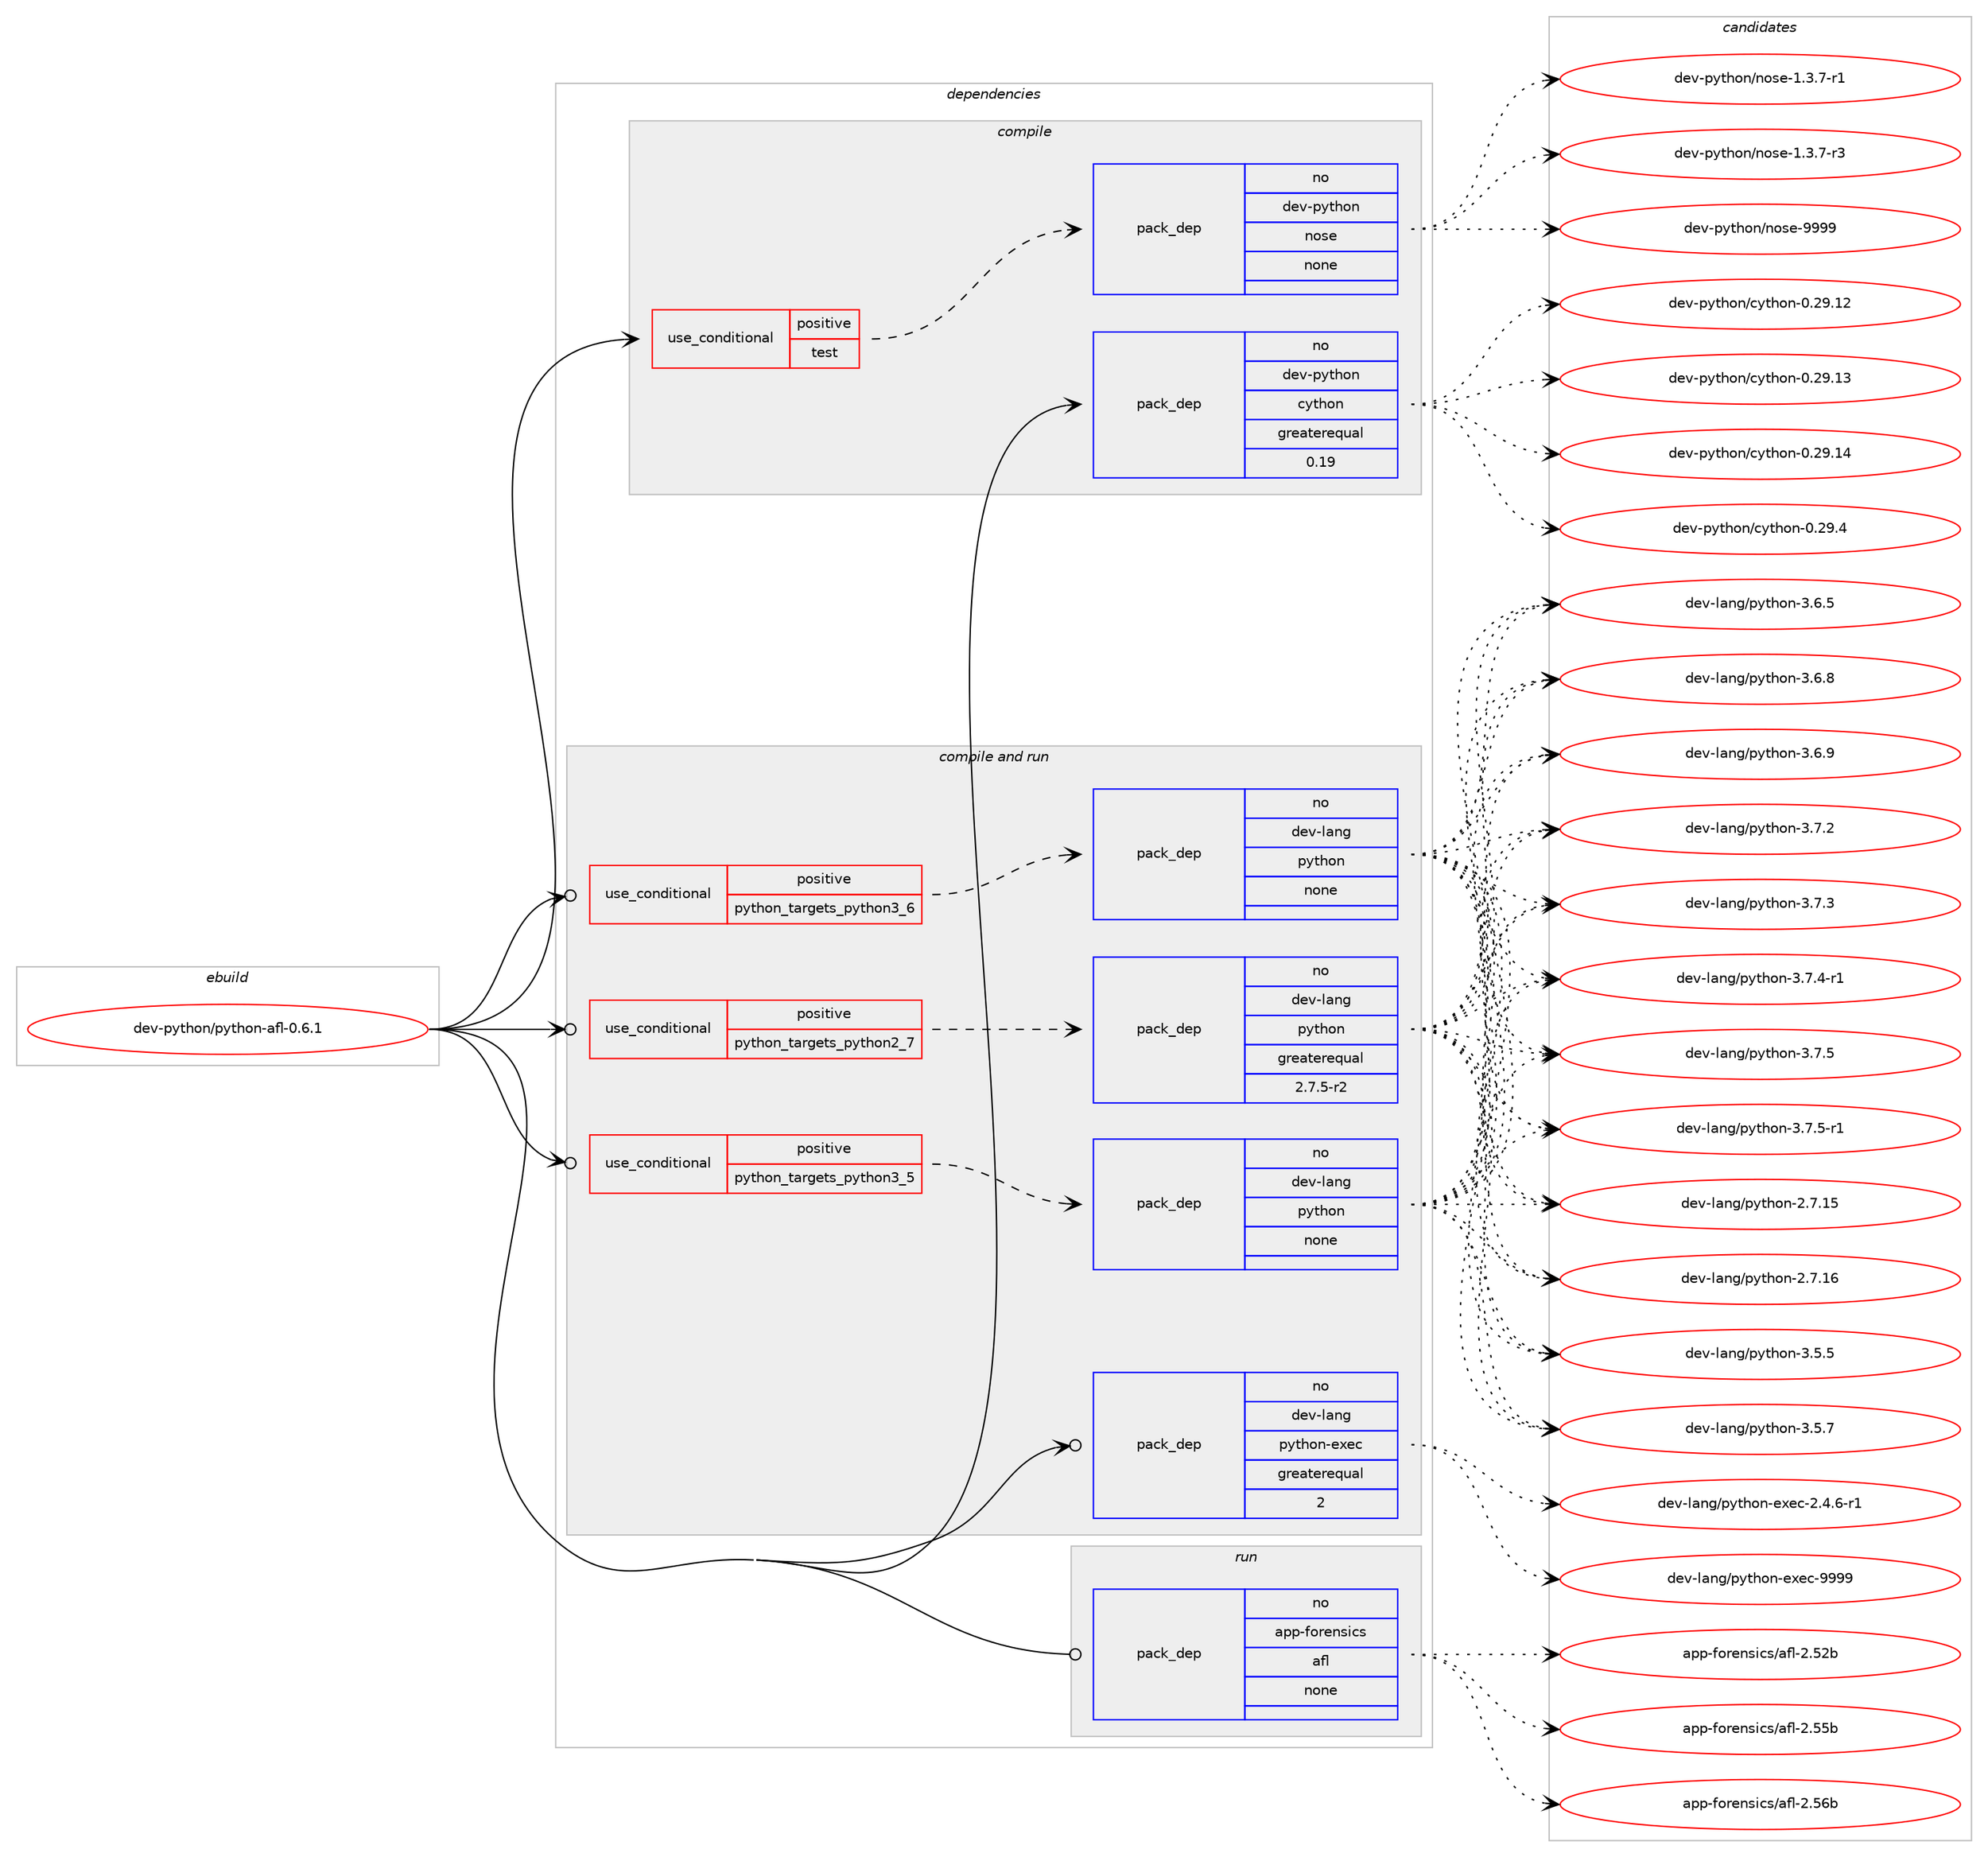 digraph prolog {

# *************
# Graph options
# *************

newrank=true;
concentrate=true;
compound=true;
graph [rankdir=LR,fontname=Helvetica,fontsize=10,ranksep=1.5];#, ranksep=2.5, nodesep=0.2];
edge  [arrowhead=vee];
node  [fontname=Helvetica,fontsize=10];

# **********
# The ebuild
# **********

subgraph cluster_leftcol {
color=gray;
rank=same;
label=<<i>ebuild</i>>;
id [label="dev-python/python-afl-0.6.1", color=red, width=4, href="../dev-python/python-afl-0.6.1.svg"];
}

# ****************
# The dependencies
# ****************

subgraph cluster_midcol {
color=gray;
label=<<i>dependencies</i>>;
subgraph cluster_compile {
fillcolor="#eeeeee";
style=filled;
label=<<i>compile</i>>;
subgraph cond147262 {
dependency630078 [label=<<TABLE BORDER="0" CELLBORDER="1" CELLSPACING="0" CELLPADDING="4"><TR><TD ROWSPAN="3" CELLPADDING="10">use_conditional</TD></TR><TR><TD>positive</TD></TR><TR><TD>test</TD></TR></TABLE>>, shape=none, color=red];
subgraph pack470949 {
dependency630079 [label=<<TABLE BORDER="0" CELLBORDER="1" CELLSPACING="0" CELLPADDING="4" WIDTH="220"><TR><TD ROWSPAN="6" CELLPADDING="30">pack_dep</TD></TR><TR><TD WIDTH="110">no</TD></TR><TR><TD>dev-python</TD></TR><TR><TD>nose</TD></TR><TR><TD>none</TD></TR><TR><TD></TD></TR></TABLE>>, shape=none, color=blue];
}
dependency630078:e -> dependency630079:w [weight=20,style="dashed",arrowhead="vee"];
}
id:e -> dependency630078:w [weight=20,style="solid",arrowhead="vee"];
subgraph pack470950 {
dependency630080 [label=<<TABLE BORDER="0" CELLBORDER="1" CELLSPACING="0" CELLPADDING="4" WIDTH="220"><TR><TD ROWSPAN="6" CELLPADDING="30">pack_dep</TD></TR><TR><TD WIDTH="110">no</TD></TR><TR><TD>dev-python</TD></TR><TR><TD>cython</TD></TR><TR><TD>greaterequal</TD></TR><TR><TD>0.19</TD></TR></TABLE>>, shape=none, color=blue];
}
id:e -> dependency630080:w [weight=20,style="solid",arrowhead="vee"];
}
subgraph cluster_compileandrun {
fillcolor="#eeeeee";
style=filled;
label=<<i>compile and run</i>>;
subgraph cond147263 {
dependency630081 [label=<<TABLE BORDER="0" CELLBORDER="1" CELLSPACING="0" CELLPADDING="4"><TR><TD ROWSPAN="3" CELLPADDING="10">use_conditional</TD></TR><TR><TD>positive</TD></TR><TR><TD>python_targets_python2_7</TD></TR></TABLE>>, shape=none, color=red];
subgraph pack470951 {
dependency630082 [label=<<TABLE BORDER="0" CELLBORDER="1" CELLSPACING="0" CELLPADDING="4" WIDTH="220"><TR><TD ROWSPAN="6" CELLPADDING="30">pack_dep</TD></TR><TR><TD WIDTH="110">no</TD></TR><TR><TD>dev-lang</TD></TR><TR><TD>python</TD></TR><TR><TD>greaterequal</TD></TR><TR><TD>2.7.5-r2</TD></TR></TABLE>>, shape=none, color=blue];
}
dependency630081:e -> dependency630082:w [weight=20,style="dashed",arrowhead="vee"];
}
id:e -> dependency630081:w [weight=20,style="solid",arrowhead="odotvee"];
subgraph cond147264 {
dependency630083 [label=<<TABLE BORDER="0" CELLBORDER="1" CELLSPACING="0" CELLPADDING="4"><TR><TD ROWSPAN="3" CELLPADDING="10">use_conditional</TD></TR><TR><TD>positive</TD></TR><TR><TD>python_targets_python3_5</TD></TR></TABLE>>, shape=none, color=red];
subgraph pack470952 {
dependency630084 [label=<<TABLE BORDER="0" CELLBORDER="1" CELLSPACING="0" CELLPADDING="4" WIDTH="220"><TR><TD ROWSPAN="6" CELLPADDING="30">pack_dep</TD></TR><TR><TD WIDTH="110">no</TD></TR><TR><TD>dev-lang</TD></TR><TR><TD>python</TD></TR><TR><TD>none</TD></TR><TR><TD></TD></TR></TABLE>>, shape=none, color=blue];
}
dependency630083:e -> dependency630084:w [weight=20,style="dashed",arrowhead="vee"];
}
id:e -> dependency630083:w [weight=20,style="solid",arrowhead="odotvee"];
subgraph cond147265 {
dependency630085 [label=<<TABLE BORDER="0" CELLBORDER="1" CELLSPACING="0" CELLPADDING="4"><TR><TD ROWSPAN="3" CELLPADDING="10">use_conditional</TD></TR><TR><TD>positive</TD></TR><TR><TD>python_targets_python3_6</TD></TR></TABLE>>, shape=none, color=red];
subgraph pack470953 {
dependency630086 [label=<<TABLE BORDER="0" CELLBORDER="1" CELLSPACING="0" CELLPADDING="4" WIDTH="220"><TR><TD ROWSPAN="6" CELLPADDING="30">pack_dep</TD></TR><TR><TD WIDTH="110">no</TD></TR><TR><TD>dev-lang</TD></TR><TR><TD>python</TD></TR><TR><TD>none</TD></TR><TR><TD></TD></TR></TABLE>>, shape=none, color=blue];
}
dependency630085:e -> dependency630086:w [weight=20,style="dashed",arrowhead="vee"];
}
id:e -> dependency630085:w [weight=20,style="solid",arrowhead="odotvee"];
subgraph pack470954 {
dependency630087 [label=<<TABLE BORDER="0" CELLBORDER="1" CELLSPACING="0" CELLPADDING="4" WIDTH="220"><TR><TD ROWSPAN="6" CELLPADDING="30">pack_dep</TD></TR><TR><TD WIDTH="110">no</TD></TR><TR><TD>dev-lang</TD></TR><TR><TD>python-exec</TD></TR><TR><TD>greaterequal</TD></TR><TR><TD>2</TD></TR></TABLE>>, shape=none, color=blue];
}
id:e -> dependency630087:w [weight=20,style="solid",arrowhead="odotvee"];
}
subgraph cluster_run {
fillcolor="#eeeeee";
style=filled;
label=<<i>run</i>>;
subgraph pack470955 {
dependency630088 [label=<<TABLE BORDER="0" CELLBORDER="1" CELLSPACING="0" CELLPADDING="4" WIDTH="220"><TR><TD ROWSPAN="6" CELLPADDING="30">pack_dep</TD></TR><TR><TD WIDTH="110">no</TD></TR><TR><TD>app-forensics</TD></TR><TR><TD>afl</TD></TR><TR><TD>none</TD></TR><TR><TD></TD></TR></TABLE>>, shape=none, color=blue];
}
id:e -> dependency630088:w [weight=20,style="solid",arrowhead="odot"];
}
}

# **************
# The candidates
# **************

subgraph cluster_choices {
rank=same;
color=gray;
label=<<i>candidates</i>>;

subgraph choice470949 {
color=black;
nodesep=1;
choice10010111845112121116104111110471101111151014549465146554511449 [label="dev-python/nose-1.3.7-r1", color=red, width=4,href="../dev-python/nose-1.3.7-r1.svg"];
choice10010111845112121116104111110471101111151014549465146554511451 [label="dev-python/nose-1.3.7-r3", color=red, width=4,href="../dev-python/nose-1.3.7-r3.svg"];
choice10010111845112121116104111110471101111151014557575757 [label="dev-python/nose-9999", color=red, width=4,href="../dev-python/nose-9999.svg"];
dependency630079:e -> choice10010111845112121116104111110471101111151014549465146554511449:w [style=dotted,weight="100"];
dependency630079:e -> choice10010111845112121116104111110471101111151014549465146554511451:w [style=dotted,weight="100"];
dependency630079:e -> choice10010111845112121116104111110471101111151014557575757:w [style=dotted,weight="100"];
}
subgraph choice470950 {
color=black;
nodesep=1;
choice1001011184511212111610411111047991211161041111104548465057464950 [label="dev-python/cython-0.29.12", color=red, width=4,href="../dev-python/cython-0.29.12.svg"];
choice1001011184511212111610411111047991211161041111104548465057464951 [label="dev-python/cython-0.29.13", color=red, width=4,href="../dev-python/cython-0.29.13.svg"];
choice1001011184511212111610411111047991211161041111104548465057464952 [label="dev-python/cython-0.29.14", color=red, width=4,href="../dev-python/cython-0.29.14.svg"];
choice10010111845112121116104111110479912111610411111045484650574652 [label="dev-python/cython-0.29.4", color=red, width=4,href="../dev-python/cython-0.29.4.svg"];
dependency630080:e -> choice1001011184511212111610411111047991211161041111104548465057464950:w [style=dotted,weight="100"];
dependency630080:e -> choice1001011184511212111610411111047991211161041111104548465057464951:w [style=dotted,weight="100"];
dependency630080:e -> choice1001011184511212111610411111047991211161041111104548465057464952:w [style=dotted,weight="100"];
dependency630080:e -> choice10010111845112121116104111110479912111610411111045484650574652:w [style=dotted,weight="100"];
}
subgraph choice470951 {
color=black;
nodesep=1;
choice10010111845108971101034711212111610411111045504655464953 [label="dev-lang/python-2.7.15", color=red, width=4,href="../dev-lang/python-2.7.15.svg"];
choice10010111845108971101034711212111610411111045504655464954 [label="dev-lang/python-2.7.16", color=red, width=4,href="../dev-lang/python-2.7.16.svg"];
choice100101118451089711010347112121116104111110455146534653 [label="dev-lang/python-3.5.5", color=red, width=4,href="../dev-lang/python-3.5.5.svg"];
choice100101118451089711010347112121116104111110455146534655 [label="dev-lang/python-3.5.7", color=red, width=4,href="../dev-lang/python-3.5.7.svg"];
choice100101118451089711010347112121116104111110455146544653 [label="dev-lang/python-3.6.5", color=red, width=4,href="../dev-lang/python-3.6.5.svg"];
choice100101118451089711010347112121116104111110455146544656 [label="dev-lang/python-3.6.8", color=red, width=4,href="../dev-lang/python-3.6.8.svg"];
choice100101118451089711010347112121116104111110455146544657 [label="dev-lang/python-3.6.9", color=red, width=4,href="../dev-lang/python-3.6.9.svg"];
choice100101118451089711010347112121116104111110455146554650 [label="dev-lang/python-3.7.2", color=red, width=4,href="../dev-lang/python-3.7.2.svg"];
choice100101118451089711010347112121116104111110455146554651 [label="dev-lang/python-3.7.3", color=red, width=4,href="../dev-lang/python-3.7.3.svg"];
choice1001011184510897110103471121211161041111104551465546524511449 [label="dev-lang/python-3.7.4-r1", color=red, width=4,href="../dev-lang/python-3.7.4-r1.svg"];
choice100101118451089711010347112121116104111110455146554653 [label="dev-lang/python-3.7.5", color=red, width=4,href="../dev-lang/python-3.7.5.svg"];
choice1001011184510897110103471121211161041111104551465546534511449 [label="dev-lang/python-3.7.5-r1", color=red, width=4,href="../dev-lang/python-3.7.5-r1.svg"];
dependency630082:e -> choice10010111845108971101034711212111610411111045504655464953:w [style=dotted,weight="100"];
dependency630082:e -> choice10010111845108971101034711212111610411111045504655464954:w [style=dotted,weight="100"];
dependency630082:e -> choice100101118451089711010347112121116104111110455146534653:w [style=dotted,weight="100"];
dependency630082:e -> choice100101118451089711010347112121116104111110455146534655:w [style=dotted,weight="100"];
dependency630082:e -> choice100101118451089711010347112121116104111110455146544653:w [style=dotted,weight="100"];
dependency630082:e -> choice100101118451089711010347112121116104111110455146544656:w [style=dotted,weight="100"];
dependency630082:e -> choice100101118451089711010347112121116104111110455146544657:w [style=dotted,weight="100"];
dependency630082:e -> choice100101118451089711010347112121116104111110455146554650:w [style=dotted,weight="100"];
dependency630082:e -> choice100101118451089711010347112121116104111110455146554651:w [style=dotted,weight="100"];
dependency630082:e -> choice1001011184510897110103471121211161041111104551465546524511449:w [style=dotted,weight="100"];
dependency630082:e -> choice100101118451089711010347112121116104111110455146554653:w [style=dotted,weight="100"];
dependency630082:e -> choice1001011184510897110103471121211161041111104551465546534511449:w [style=dotted,weight="100"];
}
subgraph choice470952 {
color=black;
nodesep=1;
choice10010111845108971101034711212111610411111045504655464953 [label="dev-lang/python-2.7.15", color=red, width=4,href="../dev-lang/python-2.7.15.svg"];
choice10010111845108971101034711212111610411111045504655464954 [label="dev-lang/python-2.7.16", color=red, width=4,href="../dev-lang/python-2.7.16.svg"];
choice100101118451089711010347112121116104111110455146534653 [label="dev-lang/python-3.5.5", color=red, width=4,href="../dev-lang/python-3.5.5.svg"];
choice100101118451089711010347112121116104111110455146534655 [label="dev-lang/python-3.5.7", color=red, width=4,href="../dev-lang/python-3.5.7.svg"];
choice100101118451089711010347112121116104111110455146544653 [label="dev-lang/python-3.6.5", color=red, width=4,href="../dev-lang/python-3.6.5.svg"];
choice100101118451089711010347112121116104111110455146544656 [label="dev-lang/python-3.6.8", color=red, width=4,href="../dev-lang/python-3.6.8.svg"];
choice100101118451089711010347112121116104111110455146544657 [label="dev-lang/python-3.6.9", color=red, width=4,href="../dev-lang/python-3.6.9.svg"];
choice100101118451089711010347112121116104111110455146554650 [label="dev-lang/python-3.7.2", color=red, width=4,href="../dev-lang/python-3.7.2.svg"];
choice100101118451089711010347112121116104111110455146554651 [label="dev-lang/python-3.7.3", color=red, width=4,href="../dev-lang/python-3.7.3.svg"];
choice1001011184510897110103471121211161041111104551465546524511449 [label="dev-lang/python-3.7.4-r1", color=red, width=4,href="../dev-lang/python-3.7.4-r1.svg"];
choice100101118451089711010347112121116104111110455146554653 [label="dev-lang/python-3.7.5", color=red, width=4,href="../dev-lang/python-3.7.5.svg"];
choice1001011184510897110103471121211161041111104551465546534511449 [label="dev-lang/python-3.7.5-r1", color=red, width=4,href="../dev-lang/python-3.7.5-r1.svg"];
dependency630084:e -> choice10010111845108971101034711212111610411111045504655464953:w [style=dotted,weight="100"];
dependency630084:e -> choice10010111845108971101034711212111610411111045504655464954:w [style=dotted,weight="100"];
dependency630084:e -> choice100101118451089711010347112121116104111110455146534653:w [style=dotted,weight="100"];
dependency630084:e -> choice100101118451089711010347112121116104111110455146534655:w [style=dotted,weight="100"];
dependency630084:e -> choice100101118451089711010347112121116104111110455146544653:w [style=dotted,weight="100"];
dependency630084:e -> choice100101118451089711010347112121116104111110455146544656:w [style=dotted,weight="100"];
dependency630084:e -> choice100101118451089711010347112121116104111110455146544657:w [style=dotted,weight="100"];
dependency630084:e -> choice100101118451089711010347112121116104111110455146554650:w [style=dotted,weight="100"];
dependency630084:e -> choice100101118451089711010347112121116104111110455146554651:w [style=dotted,weight="100"];
dependency630084:e -> choice1001011184510897110103471121211161041111104551465546524511449:w [style=dotted,weight="100"];
dependency630084:e -> choice100101118451089711010347112121116104111110455146554653:w [style=dotted,weight="100"];
dependency630084:e -> choice1001011184510897110103471121211161041111104551465546534511449:w [style=dotted,weight="100"];
}
subgraph choice470953 {
color=black;
nodesep=1;
choice10010111845108971101034711212111610411111045504655464953 [label="dev-lang/python-2.7.15", color=red, width=4,href="../dev-lang/python-2.7.15.svg"];
choice10010111845108971101034711212111610411111045504655464954 [label="dev-lang/python-2.7.16", color=red, width=4,href="../dev-lang/python-2.7.16.svg"];
choice100101118451089711010347112121116104111110455146534653 [label="dev-lang/python-3.5.5", color=red, width=4,href="../dev-lang/python-3.5.5.svg"];
choice100101118451089711010347112121116104111110455146534655 [label="dev-lang/python-3.5.7", color=red, width=4,href="../dev-lang/python-3.5.7.svg"];
choice100101118451089711010347112121116104111110455146544653 [label="dev-lang/python-3.6.5", color=red, width=4,href="../dev-lang/python-3.6.5.svg"];
choice100101118451089711010347112121116104111110455146544656 [label="dev-lang/python-3.6.8", color=red, width=4,href="../dev-lang/python-3.6.8.svg"];
choice100101118451089711010347112121116104111110455146544657 [label="dev-lang/python-3.6.9", color=red, width=4,href="../dev-lang/python-3.6.9.svg"];
choice100101118451089711010347112121116104111110455146554650 [label="dev-lang/python-3.7.2", color=red, width=4,href="../dev-lang/python-3.7.2.svg"];
choice100101118451089711010347112121116104111110455146554651 [label="dev-lang/python-3.7.3", color=red, width=4,href="../dev-lang/python-3.7.3.svg"];
choice1001011184510897110103471121211161041111104551465546524511449 [label="dev-lang/python-3.7.4-r1", color=red, width=4,href="../dev-lang/python-3.7.4-r1.svg"];
choice100101118451089711010347112121116104111110455146554653 [label="dev-lang/python-3.7.5", color=red, width=4,href="../dev-lang/python-3.7.5.svg"];
choice1001011184510897110103471121211161041111104551465546534511449 [label="dev-lang/python-3.7.5-r1", color=red, width=4,href="../dev-lang/python-3.7.5-r1.svg"];
dependency630086:e -> choice10010111845108971101034711212111610411111045504655464953:w [style=dotted,weight="100"];
dependency630086:e -> choice10010111845108971101034711212111610411111045504655464954:w [style=dotted,weight="100"];
dependency630086:e -> choice100101118451089711010347112121116104111110455146534653:w [style=dotted,weight="100"];
dependency630086:e -> choice100101118451089711010347112121116104111110455146534655:w [style=dotted,weight="100"];
dependency630086:e -> choice100101118451089711010347112121116104111110455146544653:w [style=dotted,weight="100"];
dependency630086:e -> choice100101118451089711010347112121116104111110455146544656:w [style=dotted,weight="100"];
dependency630086:e -> choice100101118451089711010347112121116104111110455146544657:w [style=dotted,weight="100"];
dependency630086:e -> choice100101118451089711010347112121116104111110455146554650:w [style=dotted,weight="100"];
dependency630086:e -> choice100101118451089711010347112121116104111110455146554651:w [style=dotted,weight="100"];
dependency630086:e -> choice1001011184510897110103471121211161041111104551465546524511449:w [style=dotted,weight="100"];
dependency630086:e -> choice100101118451089711010347112121116104111110455146554653:w [style=dotted,weight="100"];
dependency630086:e -> choice1001011184510897110103471121211161041111104551465546534511449:w [style=dotted,weight="100"];
}
subgraph choice470954 {
color=black;
nodesep=1;
choice10010111845108971101034711212111610411111045101120101994550465246544511449 [label="dev-lang/python-exec-2.4.6-r1", color=red, width=4,href="../dev-lang/python-exec-2.4.6-r1.svg"];
choice10010111845108971101034711212111610411111045101120101994557575757 [label="dev-lang/python-exec-9999", color=red, width=4,href="../dev-lang/python-exec-9999.svg"];
dependency630087:e -> choice10010111845108971101034711212111610411111045101120101994550465246544511449:w [style=dotted,weight="100"];
dependency630087:e -> choice10010111845108971101034711212111610411111045101120101994557575757:w [style=dotted,weight="100"];
}
subgraph choice470955 {
color=black;
nodesep=1;
choice9711211245102111114101110115105991154797102108455046535098 [label="app-forensics/afl-2.52b", color=red, width=4,href="../app-forensics/afl-2.52b.svg"];
choice9711211245102111114101110115105991154797102108455046535398 [label="app-forensics/afl-2.55b", color=red, width=4,href="../app-forensics/afl-2.55b.svg"];
choice9711211245102111114101110115105991154797102108455046535498 [label="app-forensics/afl-2.56b", color=red, width=4,href="../app-forensics/afl-2.56b.svg"];
dependency630088:e -> choice9711211245102111114101110115105991154797102108455046535098:w [style=dotted,weight="100"];
dependency630088:e -> choice9711211245102111114101110115105991154797102108455046535398:w [style=dotted,weight="100"];
dependency630088:e -> choice9711211245102111114101110115105991154797102108455046535498:w [style=dotted,weight="100"];
}
}

}
